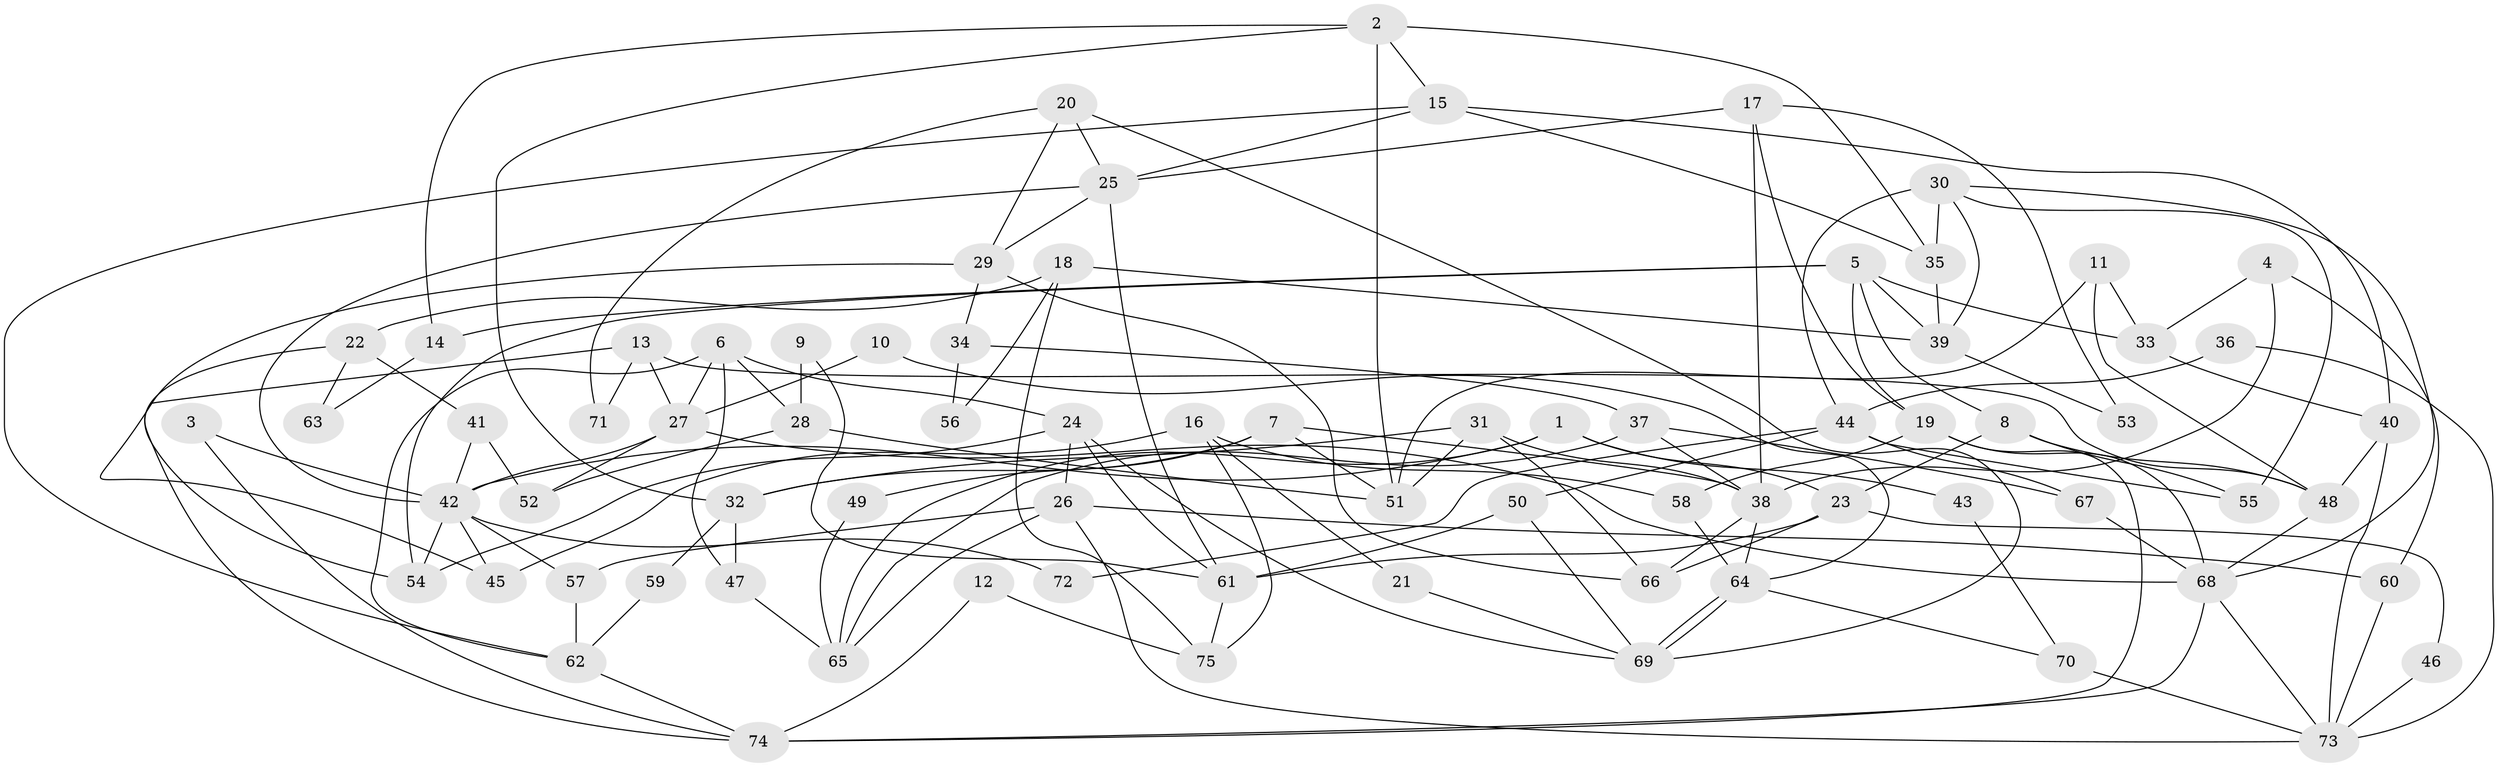 // Generated by graph-tools (version 1.1) at 2025/36/03/09/25 02:36:05]
// undirected, 75 vertices, 150 edges
graph export_dot {
graph [start="1"]
  node [color=gray90,style=filled];
  1;
  2;
  3;
  4;
  5;
  6;
  7;
  8;
  9;
  10;
  11;
  12;
  13;
  14;
  15;
  16;
  17;
  18;
  19;
  20;
  21;
  22;
  23;
  24;
  25;
  26;
  27;
  28;
  29;
  30;
  31;
  32;
  33;
  34;
  35;
  36;
  37;
  38;
  39;
  40;
  41;
  42;
  43;
  44;
  45;
  46;
  47;
  48;
  49;
  50;
  51;
  52;
  53;
  54;
  55;
  56;
  57;
  58;
  59;
  60;
  61;
  62;
  63;
  64;
  65;
  66;
  67;
  68;
  69;
  70;
  71;
  72;
  73;
  74;
  75;
  1 -- 42;
  1 -- 65;
  1 -- 23;
  1 -- 43;
  2 -- 51;
  2 -- 15;
  2 -- 14;
  2 -- 32;
  2 -- 35;
  3 -- 42;
  3 -- 74;
  4 -- 33;
  4 -- 60;
  4 -- 38;
  5 -- 19;
  5 -- 54;
  5 -- 8;
  5 -- 14;
  5 -- 33;
  5 -- 39;
  6 -- 62;
  6 -- 27;
  6 -- 24;
  6 -- 28;
  6 -- 47;
  7 -- 32;
  7 -- 38;
  7 -- 49;
  7 -- 51;
  8 -- 48;
  8 -- 23;
  8 -- 55;
  9 -- 61;
  9 -- 28;
  10 -- 64;
  10 -- 27;
  11 -- 51;
  11 -- 33;
  11 -- 48;
  12 -- 74;
  12 -- 75;
  13 -- 48;
  13 -- 74;
  13 -- 27;
  13 -- 71;
  14 -- 63;
  15 -- 35;
  15 -- 25;
  15 -- 40;
  15 -- 62;
  16 -- 58;
  16 -- 75;
  16 -- 21;
  16 -- 45;
  17 -- 38;
  17 -- 25;
  17 -- 19;
  17 -- 53;
  18 -- 22;
  18 -- 39;
  18 -- 56;
  18 -- 75;
  19 -- 68;
  19 -- 58;
  19 -- 74;
  20 -- 69;
  20 -- 25;
  20 -- 29;
  20 -- 71;
  21 -- 69;
  22 -- 54;
  22 -- 41;
  22 -- 63;
  23 -- 46;
  23 -- 61;
  23 -- 66;
  24 -- 26;
  24 -- 54;
  24 -- 61;
  24 -- 69;
  25 -- 29;
  25 -- 61;
  25 -- 42;
  26 -- 65;
  26 -- 57;
  26 -- 60;
  26 -- 73;
  27 -- 68;
  27 -- 42;
  27 -- 52;
  28 -- 51;
  28 -- 52;
  29 -- 45;
  29 -- 34;
  29 -- 66;
  30 -- 44;
  30 -- 35;
  30 -- 39;
  30 -- 55;
  30 -- 68;
  31 -- 66;
  31 -- 38;
  31 -- 32;
  31 -- 51;
  32 -- 47;
  32 -- 59;
  33 -- 40;
  34 -- 37;
  34 -- 56;
  35 -- 39;
  36 -- 44;
  36 -- 73;
  37 -- 67;
  37 -- 38;
  37 -- 65;
  38 -- 66;
  38 -- 64;
  39 -- 53;
  40 -- 73;
  40 -- 48;
  41 -- 42;
  41 -- 52;
  42 -- 45;
  42 -- 54;
  42 -- 57;
  42 -- 72;
  43 -- 70;
  44 -- 50;
  44 -- 55;
  44 -- 67;
  44 -- 72;
  46 -- 73;
  47 -- 65;
  48 -- 68;
  49 -- 65;
  50 -- 61;
  50 -- 69;
  57 -- 62;
  58 -- 64;
  59 -- 62;
  60 -- 73;
  61 -- 75;
  62 -- 74;
  64 -- 69;
  64 -- 69;
  64 -- 70;
  67 -- 68;
  68 -- 73;
  68 -- 74;
  70 -- 73;
}
